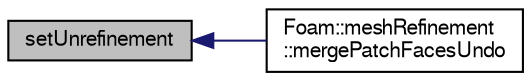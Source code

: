 digraph "setUnrefinement"
{
  bgcolor="transparent";
  edge [fontname="FreeSans",fontsize="10",labelfontname="FreeSans",labelfontsize="10"];
  node [fontname="FreeSans",fontsize="10",shape=record];
  rankdir="LR";
  Node1 [label="setUnrefinement",height=0.2,width=0.4,color="black", fillcolor="grey75", style="filled" fontcolor="black"];
  Node1 -> Node2 [dir="back",color="midnightblue",fontsize="10",style="solid",fontname="FreeSans"];
  Node2 [label="Foam::meshRefinement\l::mergePatchFacesUndo",height=0.2,width=0.4,color="black",URL="$a01428.html#a46abeca243f55035145fe45edc956bef",tooltip="Merge coplanar faces. preserveFaces is != -1 for faces. "];
}
